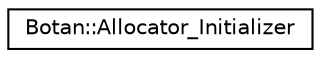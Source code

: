 digraph "Graphical Class Hierarchy"
{
  edge [fontname="Helvetica",fontsize="10",labelfontname="Helvetica",labelfontsize="10"];
  node [fontname="Helvetica",fontsize="10",shape=record];
  rankdir="LR";
  Node0 [label="Botan::Allocator_Initializer",height=0.2,width=0.4,color="black", fillcolor="white", style="filled",URL="$class_botan_1_1_allocator___initializer.html"];
}
